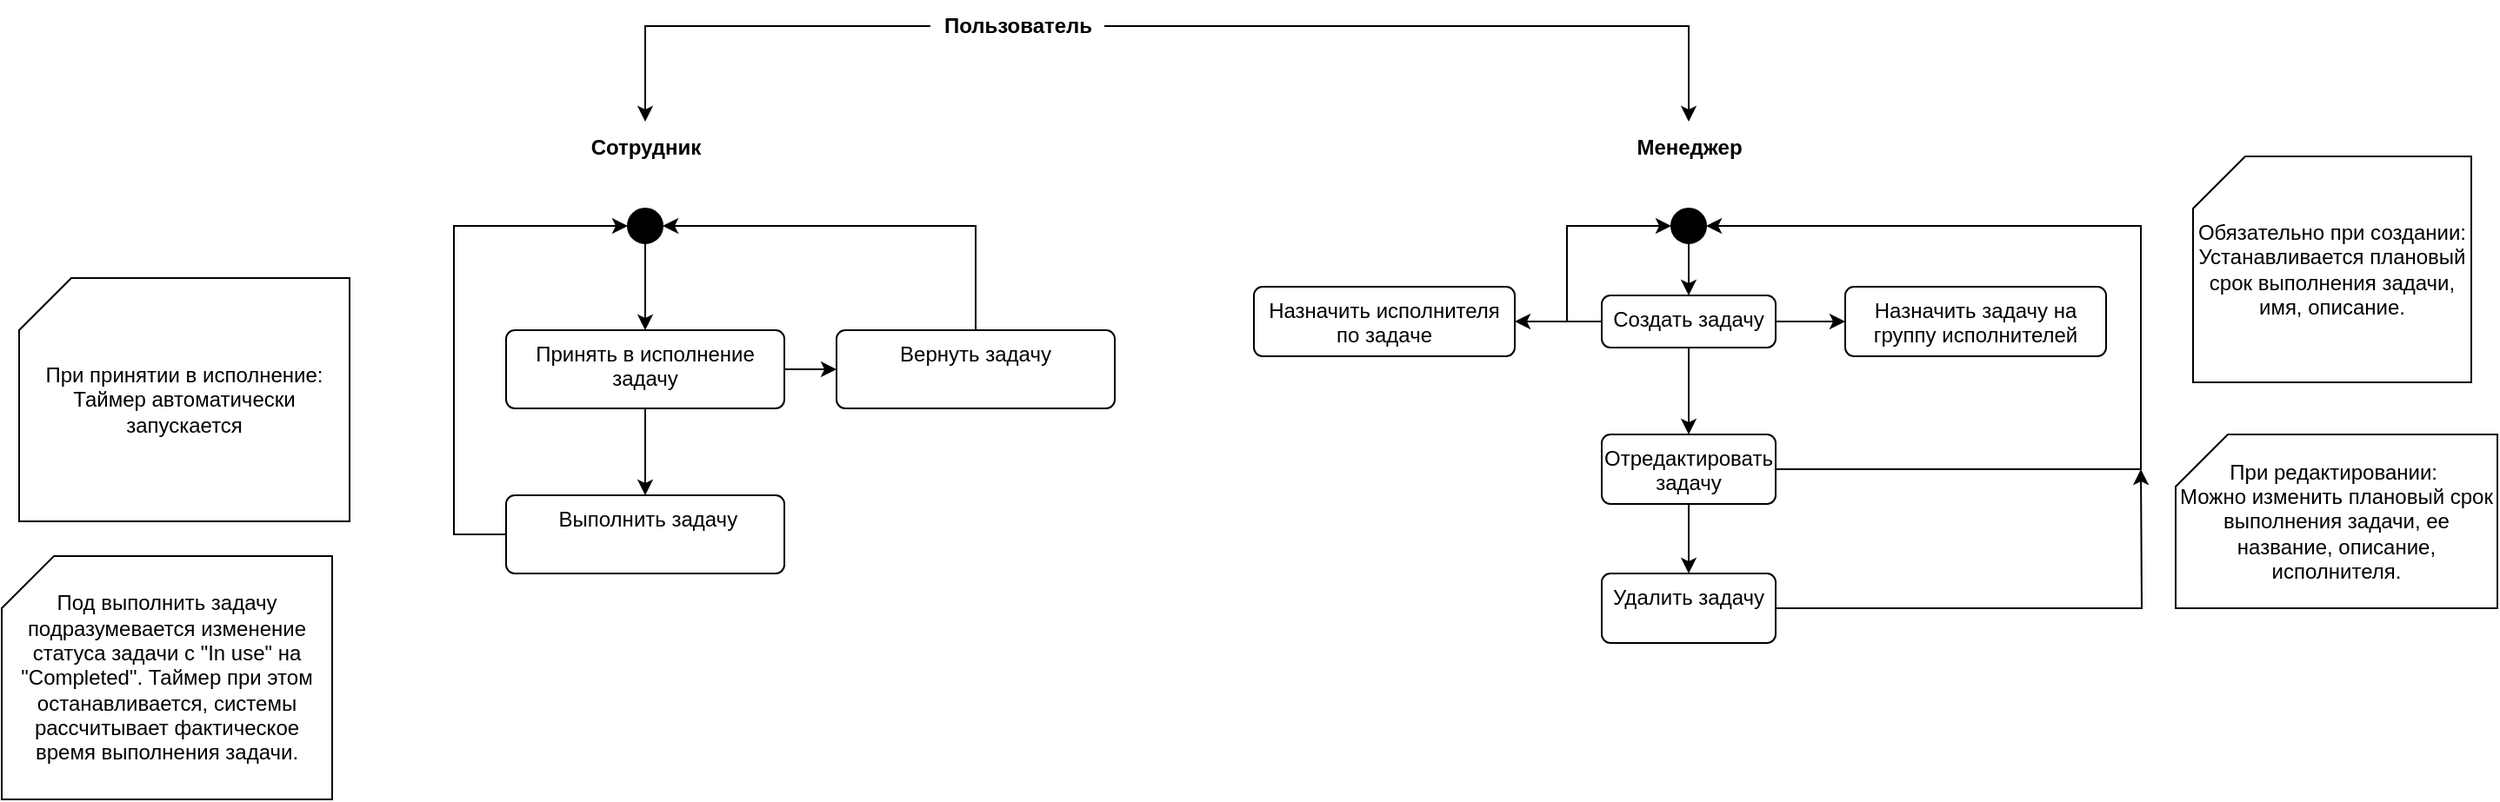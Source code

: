 <mxfile version="24.8.4">
  <diagram name="Страница — 1" id="W-Us1DtaynbtMstBT9SI">
    <mxGraphModel dx="1646" dy="1610" grid="1" gridSize="10" guides="1" tooltips="1" connect="1" arrows="1" fold="1" page="1" pageScale="1" pageWidth="827" pageHeight="1169" math="0" shadow="0">
      <root>
        <mxCell id="0" />
        <mxCell id="1" parent="0" />
        <mxCell id="cbkUk82IDQME-z0V9-cf-59" style="edgeStyle=orthogonalEdgeStyle;rounded=0;orthogonalLoop=1;jettySize=auto;html=1;" edge="1" parent="1" source="cbkUk82IDQME-z0V9-cf-2" target="cbkUk82IDQME-z0V9-cf-56">
          <mxGeometry relative="1" as="geometry" />
        </mxCell>
        <mxCell id="cbkUk82IDQME-z0V9-cf-2" value="" style="ellipse;fillColor=strokeColor;html=1;" vertex="1" parent="1">
          <mxGeometry x="190" y="80" width="20" height="20" as="geometry" />
        </mxCell>
        <mxCell id="cbkUk82IDQME-z0V9-cf-22" value="Сотрудник" style="text;html=1;align=center;verticalAlign=middle;resizable=0;points=[];autosize=1;strokeColor=none;fillColor=none;fontStyle=1" vertex="1" parent="1">
          <mxGeometry x="160" y="30" width="80" height="30" as="geometry" />
        </mxCell>
        <mxCell id="cbkUk82IDQME-z0V9-cf-39" style="edgeStyle=orthogonalEdgeStyle;rounded=0;orthogonalLoop=1;jettySize=auto;html=1;entryX=0.5;entryY=0;entryDx=0;entryDy=0;" edge="1" parent="1" source="cbkUk82IDQME-z0V9-cf-40" target="cbkUk82IDQME-z0V9-cf-42">
          <mxGeometry relative="1" as="geometry" />
        </mxCell>
        <mxCell id="cbkUk82IDQME-z0V9-cf-40" value="" style="ellipse;fillColor=strokeColor;html=1;" vertex="1" parent="1">
          <mxGeometry x="790" y="80" width="20" height="20" as="geometry" />
        </mxCell>
        <mxCell id="cbkUk82IDQME-z0V9-cf-41" value="Менеджер" style="text;html=1;align=center;verticalAlign=middle;resizable=0;points=[];autosize=1;strokeColor=none;fillColor=none;fontStyle=1" vertex="1" parent="1">
          <mxGeometry x="760" y="30" width="80" height="30" as="geometry" />
        </mxCell>
        <mxCell id="cbkUk82IDQME-z0V9-cf-47" style="edgeStyle=orthogonalEdgeStyle;rounded=0;orthogonalLoop=1;jettySize=auto;html=1;entryX=0.5;entryY=0;entryDx=0;entryDy=0;" edge="1" parent="1" source="cbkUk82IDQME-z0V9-cf-42" target="cbkUk82IDQME-z0V9-cf-46">
          <mxGeometry relative="1" as="geometry" />
        </mxCell>
        <mxCell id="cbkUk82IDQME-z0V9-cf-49" style="edgeStyle=orthogonalEdgeStyle;rounded=0;orthogonalLoop=1;jettySize=auto;html=1;entryX=1;entryY=0.5;entryDx=0;entryDy=0;" edge="1" parent="1" source="cbkUk82IDQME-z0V9-cf-42" target="cbkUk82IDQME-z0V9-cf-48">
          <mxGeometry relative="1" as="geometry" />
        </mxCell>
        <mxCell id="cbkUk82IDQME-z0V9-cf-51" style="edgeStyle=orthogonalEdgeStyle;rounded=0;orthogonalLoop=1;jettySize=auto;html=1;entryX=0;entryY=0.5;entryDx=0;entryDy=0;" edge="1" parent="1" source="cbkUk82IDQME-z0V9-cf-42" target="cbkUk82IDQME-z0V9-cf-50">
          <mxGeometry relative="1" as="geometry" />
        </mxCell>
        <mxCell id="cbkUk82IDQME-z0V9-cf-67" style="edgeStyle=orthogonalEdgeStyle;rounded=0;orthogonalLoop=1;jettySize=auto;html=1;exitX=0;exitY=0.5;exitDx=0;exitDy=0;entryX=0;entryY=0.5;entryDx=0;entryDy=0;" edge="1" parent="1" source="cbkUk82IDQME-z0V9-cf-42" target="cbkUk82IDQME-z0V9-cf-40">
          <mxGeometry relative="1" as="geometry" />
        </mxCell>
        <mxCell id="cbkUk82IDQME-z0V9-cf-42" value="Создать задачу" style="html=1;align=center;verticalAlign=top;rounded=1;absoluteArcSize=1;arcSize=10;dashed=0;whiteSpace=wrap;" vertex="1" parent="1">
          <mxGeometry x="750" y="130" width="100" height="30" as="geometry" />
        </mxCell>
        <mxCell id="cbkUk82IDQME-z0V9-cf-44" style="edgeStyle=orthogonalEdgeStyle;rounded=0;orthogonalLoop=1;jettySize=auto;html=1;" edge="1" parent="1" source="cbkUk82IDQME-z0V9-cf-43" target="cbkUk82IDQME-z0V9-cf-22">
          <mxGeometry relative="1" as="geometry" />
        </mxCell>
        <mxCell id="cbkUk82IDQME-z0V9-cf-45" style="edgeStyle=orthogonalEdgeStyle;rounded=0;orthogonalLoop=1;jettySize=auto;html=1;" edge="1" parent="1" source="cbkUk82IDQME-z0V9-cf-43" target="cbkUk82IDQME-z0V9-cf-41">
          <mxGeometry relative="1" as="geometry" />
        </mxCell>
        <mxCell id="cbkUk82IDQME-z0V9-cf-43" value="Пользователь" style="text;html=1;align=center;verticalAlign=middle;resizable=0;points=[];autosize=1;strokeColor=none;fillColor=none;fontStyle=1" vertex="1" parent="1">
          <mxGeometry x="364" y="-40" width="100" height="30" as="geometry" />
        </mxCell>
        <mxCell id="cbkUk82IDQME-z0V9-cf-64" style="edgeStyle=orthogonalEdgeStyle;rounded=0;orthogonalLoop=1;jettySize=auto;html=1;entryX=0.5;entryY=0;entryDx=0;entryDy=0;" edge="1" parent="1" source="cbkUk82IDQME-z0V9-cf-46" target="cbkUk82IDQME-z0V9-cf-63">
          <mxGeometry relative="1" as="geometry" />
        </mxCell>
        <mxCell id="cbkUk82IDQME-z0V9-cf-65" style="edgeStyle=orthogonalEdgeStyle;rounded=0;orthogonalLoop=1;jettySize=auto;html=1;entryX=1;entryY=0.5;entryDx=0;entryDy=0;" edge="1" parent="1" source="cbkUk82IDQME-z0V9-cf-46" target="cbkUk82IDQME-z0V9-cf-40">
          <mxGeometry relative="1" as="geometry">
            <Array as="points">
              <mxPoint x="1060" y="230" />
              <mxPoint x="1060" y="90" />
            </Array>
          </mxGeometry>
        </mxCell>
        <mxCell id="cbkUk82IDQME-z0V9-cf-46" value="Отредактировать задачу" style="html=1;align=center;verticalAlign=top;rounded=1;absoluteArcSize=1;arcSize=10;dashed=0;whiteSpace=wrap;" vertex="1" parent="1">
          <mxGeometry x="750" y="210" width="100" height="40" as="geometry" />
        </mxCell>
        <mxCell id="cbkUk82IDQME-z0V9-cf-48" value="Назначить исполнителя по задаче" style="html=1;align=center;verticalAlign=top;rounded=1;absoluteArcSize=1;arcSize=10;dashed=0;whiteSpace=wrap;" vertex="1" parent="1">
          <mxGeometry x="550" y="125" width="150" height="40" as="geometry" />
        </mxCell>
        <mxCell id="cbkUk82IDQME-z0V9-cf-50" value="Назначить задачу на группу исполнителей" style="html=1;align=center;verticalAlign=top;rounded=1;absoluteArcSize=1;arcSize=10;dashed=0;whiteSpace=wrap;" vertex="1" parent="1">
          <mxGeometry x="890" y="125" width="150" height="40" as="geometry" />
        </mxCell>
        <mxCell id="cbkUk82IDQME-z0V9-cf-52" value="При редактировании:&amp;nbsp;&lt;div&gt;Можно изменить плановый срок выполнения задачи, ее название, описание, исполнителя.&lt;/div&gt;" style="shape=card;whiteSpace=wrap;html=1;" vertex="1" parent="1">
          <mxGeometry x="1080" y="210" width="185" height="100" as="geometry" />
        </mxCell>
        <mxCell id="cbkUk82IDQME-z0V9-cf-54" value="Обязательно при создании: Устанавливается плановый срок выполнения задачи, имя, описание." style="shape=card;whiteSpace=wrap;html=1;" vertex="1" parent="1">
          <mxGeometry x="1090" y="50" width="160" height="130" as="geometry" />
        </mxCell>
        <mxCell id="cbkUk82IDQME-z0V9-cf-60" style="edgeStyle=orthogonalEdgeStyle;rounded=0;orthogonalLoop=1;jettySize=auto;html=1;" edge="1" parent="1" source="cbkUk82IDQME-z0V9-cf-56" target="cbkUk82IDQME-z0V9-cf-57">
          <mxGeometry relative="1" as="geometry" />
        </mxCell>
        <mxCell id="cbkUk82IDQME-z0V9-cf-69" style="edgeStyle=orthogonalEdgeStyle;rounded=0;orthogonalLoop=1;jettySize=auto;html=1;exitX=1;exitY=0.5;exitDx=0;exitDy=0;entryX=0;entryY=0.5;entryDx=0;entryDy=0;" edge="1" parent="1" source="cbkUk82IDQME-z0V9-cf-56" target="cbkUk82IDQME-z0V9-cf-68">
          <mxGeometry relative="1" as="geometry" />
        </mxCell>
        <mxCell id="cbkUk82IDQME-z0V9-cf-56" value="Принять в исполнение задачу" style="html=1;align=center;verticalAlign=top;rounded=1;absoluteArcSize=1;arcSize=10;dashed=0;whiteSpace=wrap;" vertex="1" parent="1">
          <mxGeometry x="120" y="150" width="160" height="45" as="geometry" />
        </mxCell>
        <mxCell id="cbkUk82IDQME-z0V9-cf-70" style="edgeStyle=orthogonalEdgeStyle;rounded=0;orthogonalLoop=1;jettySize=auto;html=1;entryX=0;entryY=0.5;entryDx=0;entryDy=0;" edge="1" parent="1" source="cbkUk82IDQME-z0V9-cf-57" target="cbkUk82IDQME-z0V9-cf-2">
          <mxGeometry relative="1" as="geometry">
            <Array as="points">
              <mxPoint x="90" y="267" />
              <mxPoint x="90" y="90" />
            </Array>
          </mxGeometry>
        </mxCell>
        <mxCell id="cbkUk82IDQME-z0V9-cf-57" value="&amp;nbsp;Выполнить задачу" style="html=1;align=center;verticalAlign=top;rounded=1;absoluteArcSize=1;arcSize=10;dashed=0;whiteSpace=wrap;" vertex="1" parent="1">
          <mxGeometry x="120" y="245" width="160" height="45" as="geometry" />
        </mxCell>
        <mxCell id="cbkUk82IDQME-z0V9-cf-61" value="При принятии в исполнение:&lt;div&gt;Таймер автоматически запускается&lt;/div&gt;" style="shape=card;whiteSpace=wrap;html=1;" vertex="1" parent="1">
          <mxGeometry x="-160" y="120" width="190" height="140" as="geometry" />
        </mxCell>
        <mxCell id="cbkUk82IDQME-z0V9-cf-62" value="Под выполнить задачу подразумевается изменение статуса задачи с &quot;In use&quot; на &quot;Completed&quot;. Таймер при этом останавливается, системы рассчитывает фактическое время выполнения задачи." style="shape=card;whiteSpace=wrap;html=1;" vertex="1" parent="1">
          <mxGeometry x="-170" y="280" width="190" height="140" as="geometry" />
        </mxCell>
        <mxCell id="cbkUk82IDQME-z0V9-cf-66" style="edgeStyle=orthogonalEdgeStyle;rounded=0;orthogonalLoop=1;jettySize=auto;html=1;" edge="1" parent="1" source="cbkUk82IDQME-z0V9-cf-63">
          <mxGeometry relative="1" as="geometry">
            <mxPoint x="1060" y="230" as="targetPoint" />
          </mxGeometry>
        </mxCell>
        <mxCell id="cbkUk82IDQME-z0V9-cf-63" value="Удалить задачу" style="html=1;align=center;verticalAlign=top;rounded=1;absoluteArcSize=1;arcSize=10;dashed=0;whiteSpace=wrap;" vertex="1" parent="1">
          <mxGeometry x="750" y="290" width="100" height="40" as="geometry" />
        </mxCell>
        <mxCell id="cbkUk82IDQME-z0V9-cf-71" style="edgeStyle=orthogonalEdgeStyle;rounded=0;orthogonalLoop=1;jettySize=auto;html=1;entryX=1;entryY=0.5;entryDx=0;entryDy=0;" edge="1" parent="1" source="cbkUk82IDQME-z0V9-cf-68" target="cbkUk82IDQME-z0V9-cf-2">
          <mxGeometry relative="1" as="geometry">
            <Array as="points">
              <mxPoint x="390" y="90" />
            </Array>
          </mxGeometry>
        </mxCell>
        <mxCell id="cbkUk82IDQME-z0V9-cf-68" value="Вернуть задачу" style="html=1;align=center;verticalAlign=top;rounded=1;absoluteArcSize=1;arcSize=10;dashed=0;whiteSpace=wrap;" vertex="1" parent="1">
          <mxGeometry x="310" y="150" width="160" height="45" as="geometry" />
        </mxCell>
      </root>
    </mxGraphModel>
  </diagram>
</mxfile>
